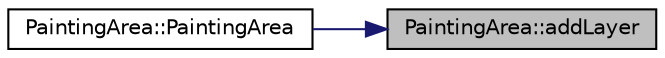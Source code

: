 digraph "PaintingArea::addLayer"
{
 // LATEX_PDF_SIZE
  edge [fontname="Helvetica",fontsize="10",labelfontname="Helvetica",labelfontsize="10"];
  node [fontname="Helvetica",fontsize="10",shape=record];
  rankdir="RL";
  Node1 [label="PaintingArea::addLayer",height=0.2,width=0.4,color="black", fillcolor="grey75", style="filled", fontcolor="black",tooltip=" "];
  Node1 -> Node2 [dir="back",color="midnightblue",fontsize="10",style="solid",fontname="Helvetica"];
  Node2 [label="PaintingArea::PaintingArea",height=0.2,width=0.4,color="black", fillcolor="white", style="filled",URL="$class_painting_area.html#a4fa0ec23e78cc59f28c823584c721460",tooltip=" "];
}
